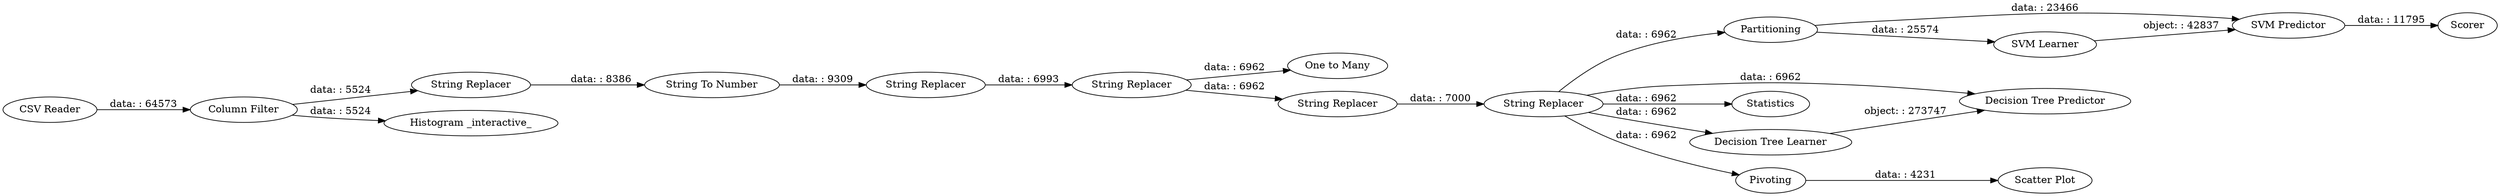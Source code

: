 digraph {
	"-7168504286537924034_2" [label="CSV Reader"]
	"-7168504286537924034_8" [label="String Replacer"]
	"-7168504286537924034_7" [label="String To Number"]
	"-7168504286537924034_20" [label="SVM Predictor"]
	"-7168504286537924034_12" [label="One to Many"]
	"-7168504286537924034_21" [label=Partitioning]
	"-7168504286537924034_14" [label="String Replacer"]
	"-7168504286537924034_10" [label="String Replacer"]
	"-7168504286537924034_22" [label=Scorer]
	"-7168504286537924034_16" [label="Scatter Plot"]
	"-7168504286537924034_18" [label="Decision Tree Predictor"]
	"-7168504286537924034_5" [label="Histogram _interactive_"]
	"-7168504286537924034_23" [label=Statistics]
	"-7168504286537924034_19" [label="SVM Learner"]
	"-7168504286537924034_17" [label="Decision Tree Learner"]
	"-7168504286537924034_15" [label=Pivoting]
	"-7168504286537924034_13" [label="String Replacer"]
	"-7168504286537924034_3" [label="Column Filter"]
	"-7168504286537924034_9" [label="String Replacer"]
	"-7168504286537924034_15" -> "-7168504286537924034_16" [label="data: : 4231"]
	"-7168504286537924034_14" -> "-7168504286537924034_15" [label="data: : 6962"]
	"-7168504286537924034_7" -> "-7168504286537924034_9" [label="data: : 9309"]
	"-7168504286537924034_3" -> "-7168504286537924034_8" [label="data: : 5524"]
	"-7168504286537924034_10" -> "-7168504286537924034_12" [label="data: : 6962"]
	"-7168504286537924034_14" -> "-7168504286537924034_18" [label="data: : 6962"]
	"-7168504286537924034_14" -> "-7168504286537924034_17" [label="data: : 6962"]
	"-7168504286537924034_8" -> "-7168504286537924034_7" [label="data: : 8386"]
	"-7168504286537924034_14" -> "-7168504286537924034_23" [label="data: : 6962"]
	"-7168504286537924034_2" -> "-7168504286537924034_3" [label="data: : 64573"]
	"-7168504286537924034_20" -> "-7168504286537924034_22" [label="data: : 11795"]
	"-7168504286537924034_19" -> "-7168504286537924034_20" [label="object: : 42837"]
	"-7168504286537924034_13" -> "-7168504286537924034_14" [label="data: : 7000"]
	"-7168504286537924034_3" -> "-7168504286537924034_5" [label="data: : 5524"]
	"-7168504286537924034_21" -> "-7168504286537924034_19" [label="data: : 25574"]
	"-7168504286537924034_9" -> "-7168504286537924034_10" [label="data: : 6993"]
	"-7168504286537924034_21" -> "-7168504286537924034_20" [label="data: : 23466"]
	"-7168504286537924034_17" -> "-7168504286537924034_18" [label="object: : 273747"]
	"-7168504286537924034_10" -> "-7168504286537924034_13" [label="data: : 6962"]
	"-7168504286537924034_14" -> "-7168504286537924034_21" [label="data: : 6962"]
	rankdir=LR
}
